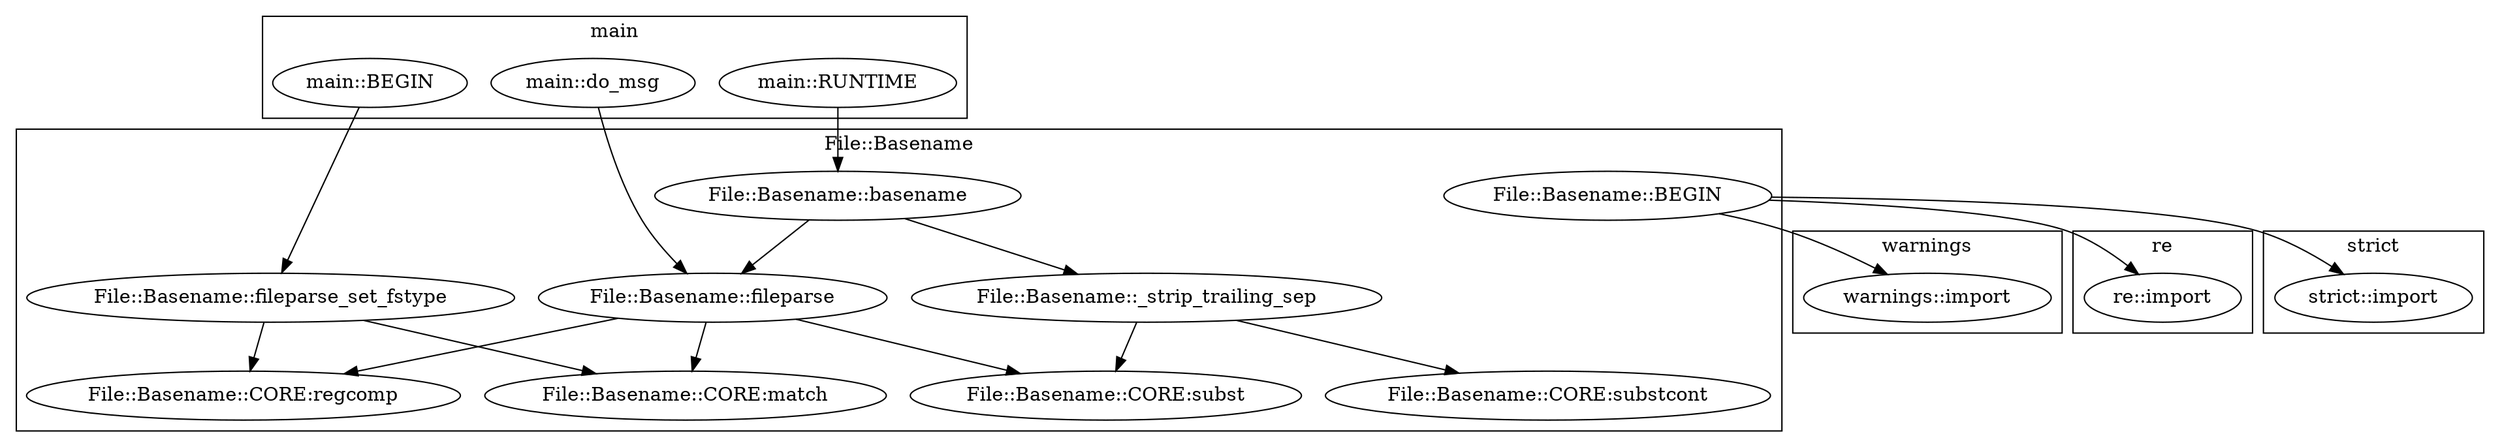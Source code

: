 digraph {
graph [overlap=false]
subgraph cluster_warnings {
	label="warnings";
	"warnings::import";
}
subgraph cluster_re {
	label="re";
	"re::import";
}
subgraph cluster_main {
	label="main";
	"main::do_msg";
	"main::BEGIN";
	"main::RUNTIME";
}
subgraph cluster_strict {
	label="strict";
	"strict::import";
}
subgraph cluster_File_Basename {
	label="File::Basename";
	"File::Basename::basename";
	"File::Basename::CORE:substcont";
	"File::Basename::fileparse_set_fstype";
	"File::Basename::CORE:subst";
	"File::Basename::fileparse";
	"File::Basename::CORE:regcomp";
	"File::Basename::_strip_trailing_sep";
	"File::Basename::CORE:match";
	"File::Basename::BEGIN";
}
"main::RUNTIME" -> "File::Basename::basename";
"main::do_msg" -> "File::Basename::fileparse";
"File::Basename::basename" -> "File::Basename::fileparse";
"File::Basename::fileparse" -> "File::Basename::CORE:regcomp";
"File::Basename::fileparse_set_fstype" -> "File::Basename::CORE:regcomp";
"File::Basename::BEGIN" -> "re::import";
"File::Basename::fileparse" -> "File::Basename::CORE:subst";
"File::Basename::_strip_trailing_sep" -> "File::Basename::CORE:subst";
"File::Basename::basename" -> "File::Basename::_strip_trailing_sep";
"File::Basename::fileparse" -> "File::Basename::CORE:match";
"File::Basename::fileparse_set_fstype" -> "File::Basename::CORE:match";
"main::BEGIN" -> "File::Basename::fileparse_set_fstype";
"File::Basename::_strip_trailing_sep" -> "File::Basename::CORE:substcont";
"File::Basename::BEGIN" -> "warnings::import";
"File::Basename::BEGIN" -> "strict::import";
}
